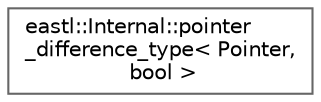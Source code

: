 digraph "类继承关系图"
{
 // LATEX_PDF_SIZE
  bgcolor="transparent";
  edge [fontname=Helvetica,fontsize=10,labelfontname=Helvetica,labelfontsize=10];
  node [fontname=Helvetica,fontsize=10,shape=box,height=0.2,width=0.4];
  rankdir="LR";
  Node0 [id="Node000000",label="eastl::Internal::pointer\l_difference_type\< Pointer,\l bool \>",height=0.2,width=0.4,color="grey40", fillcolor="white", style="filled",URL="$structeastl_1_1_internal_1_1pointer__difference__type.html",tooltip=" "];
}
